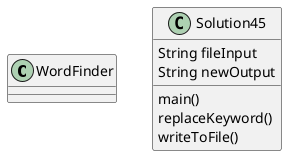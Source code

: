 @startuml

class WordFinder{

}

class Solution45{
String fileInput
String newOutput
main()
replaceKeyword()
writeToFile()
}

@enduml